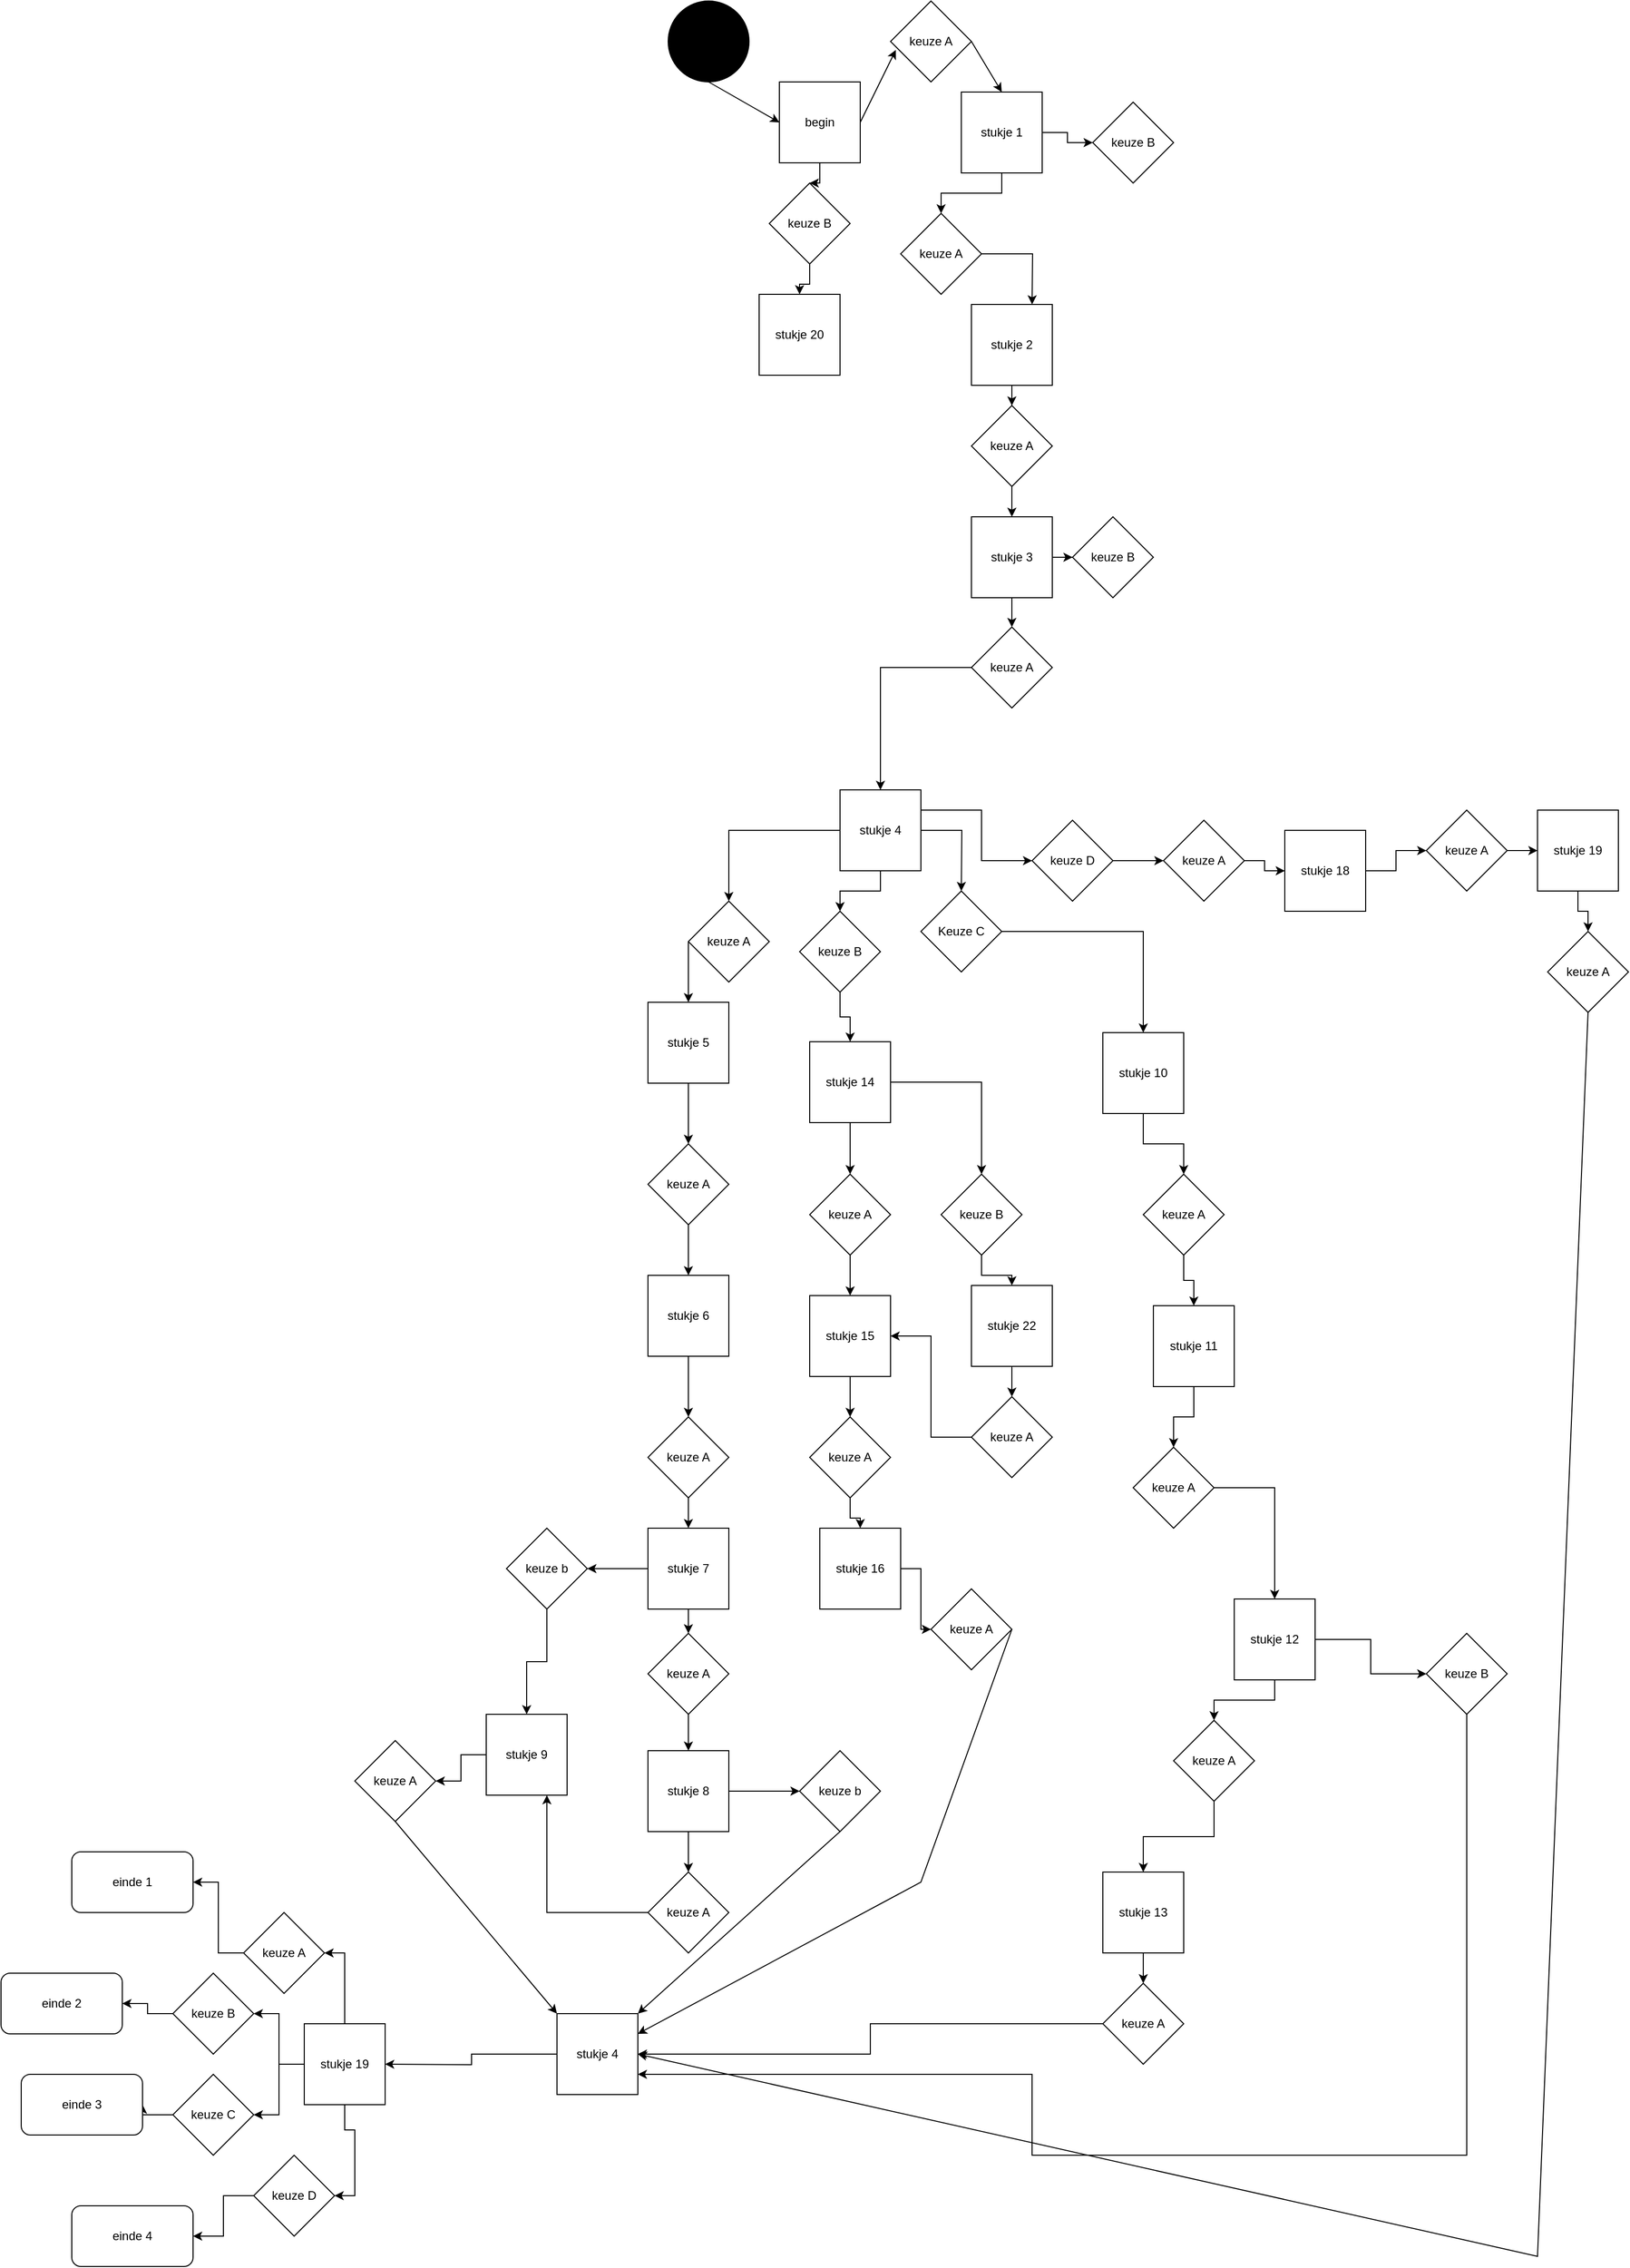 <mxfile version="22.0.0" type="device">
  <diagram name="Pagina-1" id="GnzxFn3cRSb0T_MMJsGV">
    <mxGraphModel dx="3827" dy="1617" grid="1" gridSize="10" guides="1" tooltips="1" connect="1" arrows="1" fold="1" page="1" pageScale="1" pageWidth="827" pageHeight="1169" math="0" shadow="0">
      <root>
        <mxCell id="0" />
        <mxCell id="1" parent="0" />
        <mxCell id="4im4NbG-fQseT-FAdjms-1" value="" style="ellipse;whiteSpace=wrap;html=1;aspect=fixed;strokeColor=#000000;fillColor=#000000;" vertex="1" parent="1">
          <mxGeometry x="60" y="60" width="80" height="80" as="geometry" />
        </mxCell>
        <mxCell id="4im4NbG-fQseT-FAdjms-2" value="" style="endArrow=classic;html=1;rounded=0;exitX=0.5;exitY=1;exitDx=0;exitDy=0;" edge="1" parent="1" source="4im4NbG-fQseT-FAdjms-1">
          <mxGeometry width="50" height="50" relative="1" as="geometry">
            <mxPoint x="390" y="300" as="sourcePoint" />
            <mxPoint x="170" y="180" as="targetPoint" />
          </mxGeometry>
        </mxCell>
        <mxCell id="4im4NbG-fQseT-FAdjms-14" value="" style="edgeStyle=orthogonalEdgeStyle;rounded=0;orthogonalLoop=1;jettySize=auto;html=1;" edge="1" parent="1" source="4im4NbG-fQseT-FAdjms-3" target="4im4NbG-fQseT-FAdjms-13">
          <mxGeometry relative="1" as="geometry" />
        </mxCell>
        <mxCell id="4im4NbG-fQseT-FAdjms-3" value="begin" style="whiteSpace=wrap;html=1;aspect=fixed;" vertex="1" parent="1">
          <mxGeometry x="170" y="140" width="80" height="80" as="geometry" />
        </mxCell>
        <mxCell id="4im4NbG-fQseT-FAdjms-5" value="" style="endArrow=classic;html=1;rounded=0;exitX=1;exitY=0.5;exitDx=0;exitDy=0;entryX=0.065;entryY=0.605;entryDx=0;entryDy=0;entryPerimeter=0;" edge="1" parent="1" source="4im4NbG-fQseT-FAdjms-3" target="4im4NbG-fQseT-FAdjms-10">
          <mxGeometry width="50" height="50" relative="1" as="geometry">
            <mxPoint x="390" y="300" as="sourcePoint" />
            <mxPoint x="290" y="190" as="targetPoint" />
          </mxGeometry>
        </mxCell>
        <mxCell id="4im4NbG-fQseT-FAdjms-9" value="" style="edgeStyle=orthogonalEdgeStyle;rounded=0;orthogonalLoop=1;jettySize=auto;html=1;" edge="1" parent="1" source="4im4NbG-fQseT-FAdjms-6" target="4im4NbG-fQseT-FAdjms-8">
          <mxGeometry relative="1" as="geometry" />
        </mxCell>
        <mxCell id="4im4NbG-fQseT-FAdjms-24" value="" style="edgeStyle=orthogonalEdgeStyle;rounded=0;orthogonalLoop=1;jettySize=auto;html=1;" edge="1" parent="1" source="4im4NbG-fQseT-FAdjms-6" target="4im4NbG-fQseT-FAdjms-23">
          <mxGeometry relative="1" as="geometry" />
        </mxCell>
        <mxCell id="4im4NbG-fQseT-FAdjms-6" value="stukje 1" style="whiteSpace=wrap;html=1;aspect=fixed;" vertex="1" parent="1">
          <mxGeometry x="350" y="150" width="80" height="80" as="geometry" />
        </mxCell>
        <mxCell id="4im4NbG-fQseT-FAdjms-18" style="edgeStyle=orthogonalEdgeStyle;rounded=0;orthogonalLoop=1;jettySize=auto;html=1;" edge="1" parent="1" source="4im4NbG-fQseT-FAdjms-8">
          <mxGeometry relative="1" as="geometry">
            <mxPoint x="420" y="360" as="targetPoint" />
          </mxGeometry>
        </mxCell>
        <mxCell id="4im4NbG-fQseT-FAdjms-8" value="keuze A" style="rhombus;whiteSpace=wrap;html=1;" vertex="1" parent="1">
          <mxGeometry x="290" y="270" width="80" height="80" as="geometry" />
        </mxCell>
        <mxCell id="4im4NbG-fQseT-FAdjms-10" value="keuze A" style="rhombus;whiteSpace=wrap;html=1;" vertex="1" parent="1">
          <mxGeometry x="280" y="60" width="80" height="80" as="geometry" />
        </mxCell>
        <mxCell id="4im4NbG-fQseT-FAdjms-12" value="" style="endArrow=classic;html=1;rounded=0;exitX=1;exitY=0.5;exitDx=0;exitDy=0;" edge="1" parent="1" source="4im4NbG-fQseT-FAdjms-10">
          <mxGeometry width="50" height="50" relative="1" as="geometry">
            <mxPoint x="390" y="300" as="sourcePoint" />
            <mxPoint x="390" y="150" as="targetPoint" />
          </mxGeometry>
        </mxCell>
        <mxCell id="4im4NbG-fQseT-FAdjms-16" value="" style="edgeStyle=orthogonalEdgeStyle;rounded=0;orthogonalLoop=1;jettySize=auto;html=1;" edge="1" parent="1" source="4im4NbG-fQseT-FAdjms-13" target="4im4NbG-fQseT-FAdjms-15">
          <mxGeometry relative="1" as="geometry" />
        </mxCell>
        <mxCell id="4im4NbG-fQseT-FAdjms-13" value="keuze B" style="rhombus;whiteSpace=wrap;html=1;" vertex="1" parent="1">
          <mxGeometry x="160" y="240" width="80" height="80" as="geometry" />
        </mxCell>
        <mxCell id="4im4NbG-fQseT-FAdjms-15" value="stukje 20" style="whiteSpace=wrap;html=1;aspect=fixed;" vertex="1" parent="1">
          <mxGeometry x="150" y="350" width="80" height="80" as="geometry" />
        </mxCell>
        <mxCell id="4im4NbG-fQseT-FAdjms-20" value="" style="edgeStyle=orthogonalEdgeStyle;rounded=0;orthogonalLoop=1;jettySize=auto;html=1;" edge="1" parent="1" source="4im4NbG-fQseT-FAdjms-17" target="4im4NbG-fQseT-FAdjms-19">
          <mxGeometry relative="1" as="geometry" />
        </mxCell>
        <mxCell id="4im4NbG-fQseT-FAdjms-17" value="stukje 2" style="whiteSpace=wrap;html=1;aspect=fixed;" vertex="1" parent="1">
          <mxGeometry x="360" y="360" width="80" height="80" as="geometry" />
        </mxCell>
        <mxCell id="4im4NbG-fQseT-FAdjms-22" value="" style="edgeStyle=orthogonalEdgeStyle;rounded=0;orthogonalLoop=1;jettySize=auto;html=1;" edge="1" parent="1" source="4im4NbG-fQseT-FAdjms-19" target="4im4NbG-fQseT-FAdjms-21">
          <mxGeometry relative="1" as="geometry" />
        </mxCell>
        <mxCell id="4im4NbG-fQseT-FAdjms-19" value="keuze A" style="rhombus;whiteSpace=wrap;html=1;" vertex="1" parent="1">
          <mxGeometry x="360" y="460" width="80" height="80" as="geometry" />
        </mxCell>
        <mxCell id="4im4NbG-fQseT-FAdjms-26" value="" style="edgeStyle=orthogonalEdgeStyle;rounded=0;orthogonalLoop=1;jettySize=auto;html=1;" edge="1" parent="1" source="4im4NbG-fQseT-FAdjms-21" target="4im4NbG-fQseT-FAdjms-25">
          <mxGeometry relative="1" as="geometry" />
        </mxCell>
        <mxCell id="4im4NbG-fQseT-FAdjms-30" value="" style="edgeStyle=orthogonalEdgeStyle;rounded=0;orthogonalLoop=1;jettySize=auto;html=1;" edge="1" parent="1" source="4im4NbG-fQseT-FAdjms-21" target="4im4NbG-fQseT-FAdjms-29">
          <mxGeometry relative="1" as="geometry" />
        </mxCell>
        <mxCell id="4im4NbG-fQseT-FAdjms-21" value="stukje 3" style="whiteSpace=wrap;html=1;aspect=fixed;" vertex="1" parent="1">
          <mxGeometry x="360" y="570" width="80" height="80" as="geometry" />
        </mxCell>
        <mxCell id="4im4NbG-fQseT-FAdjms-23" value="keuze B" style="rhombus;whiteSpace=wrap;html=1;" vertex="1" parent="1">
          <mxGeometry x="480" y="160" width="80" height="80" as="geometry" />
        </mxCell>
        <mxCell id="4im4NbG-fQseT-FAdjms-28" value="" style="edgeStyle=orthogonalEdgeStyle;rounded=0;orthogonalLoop=1;jettySize=auto;html=1;" edge="1" parent="1" source="4im4NbG-fQseT-FAdjms-25" target="4im4NbG-fQseT-FAdjms-27">
          <mxGeometry relative="1" as="geometry" />
        </mxCell>
        <mxCell id="4im4NbG-fQseT-FAdjms-25" value="keuze A" style="rhombus;whiteSpace=wrap;html=1;" vertex="1" parent="1">
          <mxGeometry x="360" y="679" width="80" height="80" as="geometry" />
        </mxCell>
        <mxCell id="4im4NbG-fQseT-FAdjms-32" style="edgeStyle=orthogonalEdgeStyle;rounded=0;orthogonalLoop=1;jettySize=auto;html=1;entryX=0.5;entryY=0;entryDx=0;entryDy=0;" edge="1" parent="1" source="4im4NbG-fQseT-FAdjms-27" target="4im4NbG-fQseT-FAdjms-31">
          <mxGeometry relative="1" as="geometry" />
        </mxCell>
        <mxCell id="4im4NbG-fQseT-FAdjms-34" style="edgeStyle=orthogonalEdgeStyle;rounded=0;orthogonalLoop=1;jettySize=auto;html=1;entryX=0.5;entryY=0;entryDx=0;entryDy=0;" edge="1" parent="1" source="4im4NbG-fQseT-FAdjms-27" target="4im4NbG-fQseT-FAdjms-33">
          <mxGeometry relative="1" as="geometry" />
        </mxCell>
        <mxCell id="4im4NbG-fQseT-FAdjms-36" style="edgeStyle=orthogonalEdgeStyle;rounded=0;orthogonalLoop=1;jettySize=auto;html=1;" edge="1" parent="1" source="4im4NbG-fQseT-FAdjms-27">
          <mxGeometry relative="1" as="geometry">
            <mxPoint x="350" y="940" as="targetPoint" />
          </mxGeometry>
        </mxCell>
        <mxCell id="4im4NbG-fQseT-FAdjms-38" style="edgeStyle=orthogonalEdgeStyle;rounded=0;orthogonalLoop=1;jettySize=auto;html=1;entryX=0;entryY=0.5;entryDx=0;entryDy=0;" edge="1" parent="1" source="4im4NbG-fQseT-FAdjms-27" target="4im4NbG-fQseT-FAdjms-37">
          <mxGeometry relative="1" as="geometry">
            <Array as="points">
              <mxPoint x="370" y="860" />
              <mxPoint x="370" y="910" />
            </Array>
          </mxGeometry>
        </mxCell>
        <mxCell id="4im4NbG-fQseT-FAdjms-27" value="stukje 4" style="whiteSpace=wrap;html=1;aspect=fixed;" vertex="1" parent="1">
          <mxGeometry x="230" y="840" width="80" height="80" as="geometry" />
        </mxCell>
        <mxCell id="4im4NbG-fQseT-FAdjms-29" value="keuze B" style="rhombus;whiteSpace=wrap;html=1;" vertex="1" parent="1">
          <mxGeometry x="460" y="570" width="80" height="80" as="geometry" />
        </mxCell>
        <mxCell id="4im4NbG-fQseT-FAdjms-31" value="keuze A" style="rhombus;whiteSpace=wrap;html=1;" vertex="1" parent="1">
          <mxGeometry x="80" y="950" width="80" height="80" as="geometry" />
        </mxCell>
        <mxCell id="4im4NbG-fQseT-FAdjms-94" value="" style="edgeStyle=orthogonalEdgeStyle;rounded=0;orthogonalLoop=1;jettySize=auto;html=1;" edge="1" parent="1" source="4im4NbG-fQseT-FAdjms-33" target="4im4NbG-fQseT-FAdjms-93">
          <mxGeometry relative="1" as="geometry" />
        </mxCell>
        <mxCell id="4im4NbG-fQseT-FAdjms-33" value="keuze B" style="rhombus;whiteSpace=wrap;html=1;" vertex="1" parent="1">
          <mxGeometry x="190" y="960" width="80" height="80" as="geometry" />
        </mxCell>
        <mxCell id="4im4NbG-fQseT-FAdjms-74" value="" style="edgeStyle=orthogonalEdgeStyle;rounded=0;orthogonalLoop=1;jettySize=auto;html=1;" edge="1" parent="1" source="4im4NbG-fQseT-FAdjms-35" target="4im4NbG-fQseT-FAdjms-73">
          <mxGeometry relative="1" as="geometry" />
        </mxCell>
        <mxCell id="4im4NbG-fQseT-FAdjms-35" value="Keuze C" style="rhombus;whiteSpace=wrap;html=1;" vertex="1" parent="1">
          <mxGeometry x="310" y="940" width="80" height="80" as="geometry" />
        </mxCell>
        <mxCell id="4im4NbG-fQseT-FAdjms-117" value="" style="edgeStyle=orthogonalEdgeStyle;rounded=0;orthogonalLoop=1;jettySize=auto;html=1;" edge="1" parent="1" source="4im4NbG-fQseT-FAdjms-37" target="4im4NbG-fQseT-FAdjms-116">
          <mxGeometry relative="1" as="geometry" />
        </mxCell>
        <mxCell id="4im4NbG-fQseT-FAdjms-37" value="keuze D" style="rhombus;whiteSpace=wrap;html=1;" vertex="1" parent="1">
          <mxGeometry x="420" y="870" width="80" height="80" as="geometry" />
        </mxCell>
        <mxCell id="4im4NbG-fQseT-FAdjms-43" style="edgeStyle=orthogonalEdgeStyle;rounded=0;orthogonalLoop=1;jettySize=auto;html=1;entryX=0.5;entryY=0;entryDx=0;entryDy=0;" edge="1" parent="1" source="4im4NbG-fQseT-FAdjms-39" target="4im4NbG-fQseT-FAdjms-42">
          <mxGeometry relative="1" as="geometry" />
        </mxCell>
        <mxCell id="4im4NbG-fQseT-FAdjms-39" value="stukje 5" style="whiteSpace=wrap;html=1;aspect=fixed;" vertex="1" parent="1">
          <mxGeometry x="40" y="1050" width="80" height="80" as="geometry" />
        </mxCell>
        <mxCell id="4im4NbG-fQseT-FAdjms-41" value="" style="endArrow=classic;html=1;rounded=0;exitX=0;exitY=0.5;exitDx=0;exitDy=0;entryX=0.5;entryY=0;entryDx=0;entryDy=0;" edge="1" parent="1" source="4im4NbG-fQseT-FAdjms-31" target="4im4NbG-fQseT-FAdjms-39">
          <mxGeometry width="50" height="50" relative="1" as="geometry">
            <mxPoint x="390" y="1050" as="sourcePoint" />
            <mxPoint x="440" y="1000" as="targetPoint" />
          </mxGeometry>
        </mxCell>
        <mxCell id="4im4NbG-fQseT-FAdjms-45" value="" style="edgeStyle=orthogonalEdgeStyle;rounded=0;orthogonalLoop=1;jettySize=auto;html=1;" edge="1" parent="1" source="4im4NbG-fQseT-FAdjms-42" target="4im4NbG-fQseT-FAdjms-44">
          <mxGeometry relative="1" as="geometry" />
        </mxCell>
        <mxCell id="4im4NbG-fQseT-FAdjms-42" value="keuze A" style="rhombus;whiteSpace=wrap;html=1;" vertex="1" parent="1">
          <mxGeometry x="40" y="1190" width="80" height="80" as="geometry" />
        </mxCell>
        <mxCell id="4im4NbG-fQseT-FAdjms-48" style="edgeStyle=orthogonalEdgeStyle;rounded=0;orthogonalLoop=1;jettySize=auto;html=1;entryX=0.5;entryY=0;entryDx=0;entryDy=0;" edge="1" parent="1" source="4im4NbG-fQseT-FAdjms-44" target="4im4NbG-fQseT-FAdjms-47">
          <mxGeometry relative="1" as="geometry" />
        </mxCell>
        <mxCell id="4im4NbG-fQseT-FAdjms-44" value="stukje 6" style="whiteSpace=wrap;html=1;aspect=fixed;" vertex="1" parent="1">
          <mxGeometry x="40" y="1320" width="80" height="80" as="geometry" />
        </mxCell>
        <mxCell id="4im4NbG-fQseT-FAdjms-50" value="" style="edgeStyle=orthogonalEdgeStyle;rounded=0;orthogonalLoop=1;jettySize=auto;html=1;" edge="1" parent="1" source="4im4NbG-fQseT-FAdjms-47" target="4im4NbG-fQseT-FAdjms-49">
          <mxGeometry relative="1" as="geometry" />
        </mxCell>
        <mxCell id="4im4NbG-fQseT-FAdjms-47" value="keuze A" style="rhombus;whiteSpace=wrap;html=1;" vertex="1" parent="1">
          <mxGeometry x="40" y="1460" width="80" height="80" as="geometry" />
        </mxCell>
        <mxCell id="4im4NbG-fQseT-FAdjms-52" value="" style="edgeStyle=orthogonalEdgeStyle;rounded=0;orthogonalLoop=1;jettySize=auto;html=1;" edge="1" parent="1" source="4im4NbG-fQseT-FAdjms-49" target="4im4NbG-fQseT-FAdjms-51">
          <mxGeometry relative="1" as="geometry" />
        </mxCell>
        <mxCell id="4im4NbG-fQseT-FAdjms-56" value="" style="edgeStyle=orthogonalEdgeStyle;rounded=0;orthogonalLoop=1;jettySize=auto;html=1;" edge="1" parent="1" source="4im4NbG-fQseT-FAdjms-49" target="4im4NbG-fQseT-FAdjms-55">
          <mxGeometry relative="1" as="geometry" />
        </mxCell>
        <mxCell id="4im4NbG-fQseT-FAdjms-49" value="stukje 7" style="whiteSpace=wrap;html=1;aspect=fixed;" vertex="1" parent="1">
          <mxGeometry x="40" y="1570" width="80" height="80" as="geometry" />
        </mxCell>
        <mxCell id="4im4NbG-fQseT-FAdjms-54" value="" style="edgeStyle=orthogonalEdgeStyle;rounded=0;orthogonalLoop=1;jettySize=auto;html=1;" edge="1" parent="1" source="4im4NbG-fQseT-FAdjms-51" target="4im4NbG-fQseT-FAdjms-53">
          <mxGeometry relative="1" as="geometry" />
        </mxCell>
        <mxCell id="4im4NbG-fQseT-FAdjms-51" value="keuze A" style="rhombus;whiteSpace=wrap;html=1;" vertex="1" parent="1">
          <mxGeometry x="40" y="1674" width="80" height="80" as="geometry" />
        </mxCell>
        <mxCell id="4im4NbG-fQseT-FAdjms-61" value="" style="edgeStyle=orthogonalEdgeStyle;rounded=0;orthogonalLoop=1;jettySize=auto;html=1;" edge="1" parent="1" source="4im4NbG-fQseT-FAdjms-53" target="4im4NbG-fQseT-FAdjms-60">
          <mxGeometry relative="1" as="geometry" />
        </mxCell>
        <mxCell id="4im4NbG-fQseT-FAdjms-64" value="" style="edgeStyle=orthogonalEdgeStyle;rounded=0;orthogonalLoop=1;jettySize=auto;html=1;" edge="1" parent="1" source="4im4NbG-fQseT-FAdjms-53" target="4im4NbG-fQseT-FAdjms-63">
          <mxGeometry relative="1" as="geometry" />
        </mxCell>
        <mxCell id="4im4NbG-fQseT-FAdjms-53" value="stukje 8" style="whiteSpace=wrap;html=1;aspect=fixed;" vertex="1" parent="1">
          <mxGeometry x="40" y="1790" width="80" height="80" as="geometry" />
        </mxCell>
        <mxCell id="4im4NbG-fQseT-FAdjms-58" value="" style="edgeStyle=orthogonalEdgeStyle;rounded=0;orthogonalLoop=1;jettySize=auto;html=1;" edge="1" parent="1" source="4im4NbG-fQseT-FAdjms-55" target="4im4NbG-fQseT-FAdjms-57">
          <mxGeometry relative="1" as="geometry" />
        </mxCell>
        <mxCell id="4im4NbG-fQseT-FAdjms-55" value="keuze b" style="rhombus;whiteSpace=wrap;html=1;" vertex="1" parent="1">
          <mxGeometry x="-100" y="1570" width="80" height="80" as="geometry" />
        </mxCell>
        <mxCell id="4im4NbG-fQseT-FAdjms-70" value="" style="edgeStyle=orthogonalEdgeStyle;rounded=0;orthogonalLoop=1;jettySize=auto;html=1;" edge="1" parent="1" source="4im4NbG-fQseT-FAdjms-57" target="4im4NbG-fQseT-FAdjms-69">
          <mxGeometry relative="1" as="geometry" />
        </mxCell>
        <mxCell id="4im4NbG-fQseT-FAdjms-57" value="stukje 9" style="whiteSpace=wrap;html=1;aspect=fixed;" vertex="1" parent="1">
          <mxGeometry x="-120" y="1754" width="80" height="80" as="geometry" />
        </mxCell>
        <mxCell id="4im4NbG-fQseT-FAdjms-62" style="edgeStyle=orthogonalEdgeStyle;rounded=0;orthogonalLoop=1;jettySize=auto;html=1;entryX=0.75;entryY=1;entryDx=0;entryDy=0;" edge="1" parent="1" source="4im4NbG-fQseT-FAdjms-60" target="4im4NbG-fQseT-FAdjms-57">
          <mxGeometry relative="1" as="geometry" />
        </mxCell>
        <mxCell id="4im4NbG-fQseT-FAdjms-60" value="keuze A" style="rhombus;whiteSpace=wrap;html=1;" vertex="1" parent="1">
          <mxGeometry x="40" y="1910" width="80" height="80" as="geometry" />
        </mxCell>
        <mxCell id="4im4NbG-fQseT-FAdjms-63" value="keuze b" style="rhombus;whiteSpace=wrap;html=1;" vertex="1" parent="1">
          <mxGeometry x="190" y="1790" width="80" height="80" as="geometry" />
        </mxCell>
        <mxCell id="4im4NbG-fQseT-FAdjms-129" style="edgeStyle=orthogonalEdgeStyle;rounded=0;orthogonalLoop=1;jettySize=auto;html=1;" edge="1" parent="1" source="4im4NbG-fQseT-FAdjms-67">
          <mxGeometry relative="1" as="geometry">
            <mxPoint x="-220" y="2100" as="targetPoint" />
          </mxGeometry>
        </mxCell>
        <mxCell id="4im4NbG-fQseT-FAdjms-67" value="stukje 4" style="whiteSpace=wrap;html=1;aspect=fixed;" vertex="1" parent="1">
          <mxGeometry x="-50" y="2050" width="80" height="80" as="geometry" />
        </mxCell>
        <mxCell id="4im4NbG-fQseT-FAdjms-68" value="" style="endArrow=classic;html=1;rounded=0;exitX=0.5;exitY=1;exitDx=0;exitDy=0;entryX=1;entryY=0;entryDx=0;entryDy=0;" edge="1" parent="1" source="4im4NbG-fQseT-FAdjms-63" target="4im4NbG-fQseT-FAdjms-67">
          <mxGeometry width="50" height="50" relative="1" as="geometry">
            <mxPoint x="130" y="1910" as="sourcePoint" />
            <mxPoint x="180" y="1860" as="targetPoint" />
          </mxGeometry>
        </mxCell>
        <mxCell id="4im4NbG-fQseT-FAdjms-69" value="keuze A" style="rhombus;whiteSpace=wrap;html=1;" vertex="1" parent="1">
          <mxGeometry x="-250" y="1780" width="80" height="80" as="geometry" />
        </mxCell>
        <mxCell id="4im4NbG-fQseT-FAdjms-72" value="" style="endArrow=classic;html=1;rounded=0;exitX=0.5;exitY=1;exitDx=0;exitDy=0;entryX=0;entryY=0;entryDx=0;entryDy=0;" edge="1" parent="1" source="4im4NbG-fQseT-FAdjms-69" target="4im4NbG-fQseT-FAdjms-67">
          <mxGeometry width="50" height="50" relative="1" as="geometry">
            <mxPoint x="130" y="1910" as="sourcePoint" />
            <mxPoint x="180" y="1860" as="targetPoint" />
          </mxGeometry>
        </mxCell>
        <mxCell id="4im4NbG-fQseT-FAdjms-76" value="" style="edgeStyle=orthogonalEdgeStyle;rounded=0;orthogonalLoop=1;jettySize=auto;html=1;" edge="1" parent="1" source="4im4NbG-fQseT-FAdjms-73" target="4im4NbG-fQseT-FAdjms-75">
          <mxGeometry relative="1" as="geometry" />
        </mxCell>
        <mxCell id="4im4NbG-fQseT-FAdjms-73" value="stukje 10" style="whiteSpace=wrap;html=1;aspect=fixed;" vertex="1" parent="1">
          <mxGeometry x="490" y="1080" width="80" height="80" as="geometry" />
        </mxCell>
        <mxCell id="4im4NbG-fQseT-FAdjms-78" value="" style="edgeStyle=orthogonalEdgeStyle;rounded=0;orthogonalLoop=1;jettySize=auto;html=1;" edge="1" parent="1" source="4im4NbG-fQseT-FAdjms-75" target="4im4NbG-fQseT-FAdjms-77">
          <mxGeometry relative="1" as="geometry" />
        </mxCell>
        <mxCell id="4im4NbG-fQseT-FAdjms-75" value="keuze A" style="rhombus;whiteSpace=wrap;html=1;" vertex="1" parent="1">
          <mxGeometry x="530" y="1220" width="80" height="80" as="geometry" />
        </mxCell>
        <mxCell id="4im4NbG-fQseT-FAdjms-80" value="" style="edgeStyle=orthogonalEdgeStyle;rounded=0;orthogonalLoop=1;jettySize=auto;html=1;" edge="1" parent="1" source="4im4NbG-fQseT-FAdjms-77" target="4im4NbG-fQseT-FAdjms-79">
          <mxGeometry relative="1" as="geometry" />
        </mxCell>
        <mxCell id="4im4NbG-fQseT-FAdjms-77" value="stukje 11" style="whiteSpace=wrap;html=1;aspect=fixed;" vertex="1" parent="1">
          <mxGeometry x="540" y="1350" width="80" height="80" as="geometry" />
        </mxCell>
        <mxCell id="4im4NbG-fQseT-FAdjms-82" value="" style="edgeStyle=orthogonalEdgeStyle;rounded=0;orthogonalLoop=1;jettySize=auto;html=1;" edge="1" parent="1" source="4im4NbG-fQseT-FAdjms-79" target="4im4NbG-fQseT-FAdjms-81">
          <mxGeometry relative="1" as="geometry" />
        </mxCell>
        <mxCell id="4im4NbG-fQseT-FAdjms-79" value="keuze A" style="rhombus;whiteSpace=wrap;html=1;" vertex="1" parent="1">
          <mxGeometry x="520" y="1490" width="80" height="80" as="geometry" />
        </mxCell>
        <mxCell id="4im4NbG-fQseT-FAdjms-84" value="" style="edgeStyle=orthogonalEdgeStyle;rounded=0;orthogonalLoop=1;jettySize=auto;html=1;" edge="1" parent="1" source="4im4NbG-fQseT-FAdjms-81" target="4im4NbG-fQseT-FAdjms-83">
          <mxGeometry relative="1" as="geometry" />
        </mxCell>
        <mxCell id="4im4NbG-fQseT-FAdjms-88" style="edgeStyle=orthogonalEdgeStyle;rounded=0;orthogonalLoop=1;jettySize=auto;html=1;entryX=0;entryY=0.5;entryDx=0;entryDy=0;" edge="1" parent="1" source="4im4NbG-fQseT-FAdjms-81" target="4im4NbG-fQseT-FAdjms-87">
          <mxGeometry relative="1" as="geometry" />
        </mxCell>
        <mxCell id="4im4NbG-fQseT-FAdjms-81" value="stukje 12" style="whiteSpace=wrap;html=1;aspect=fixed;" vertex="1" parent="1">
          <mxGeometry x="620" y="1640" width="80" height="80" as="geometry" />
        </mxCell>
        <mxCell id="4im4NbG-fQseT-FAdjms-86" value="" style="edgeStyle=orthogonalEdgeStyle;rounded=0;orthogonalLoop=1;jettySize=auto;html=1;" edge="1" parent="1" source="4im4NbG-fQseT-FAdjms-83" target="4im4NbG-fQseT-FAdjms-85">
          <mxGeometry relative="1" as="geometry" />
        </mxCell>
        <mxCell id="4im4NbG-fQseT-FAdjms-83" value="keuze A" style="rhombus;whiteSpace=wrap;html=1;" vertex="1" parent="1">
          <mxGeometry x="560" y="1760" width="80" height="80" as="geometry" />
        </mxCell>
        <mxCell id="4im4NbG-fQseT-FAdjms-91" value="" style="edgeStyle=orthogonalEdgeStyle;rounded=0;orthogonalLoop=1;jettySize=auto;html=1;" edge="1" parent="1" source="4im4NbG-fQseT-FAdjms-85" target="4im4NbG-fQseT-FAdjms-90">
          <mxGeometry relative="1" as="geometry" />
        </mxCell>
        <mxCell id="4im4NbG-fQseT-FAdjms-85" value="stukje 13" style="whiteSpace=wrap;html=1;aspect=fixed;" vertex="1" parent="1">
          <mxGeometry x="490" y="1910" width="80" height="80" as="geometry" />
        </mxCell>
        <mxCell id="4im4NbG-fQseT-FAdjms-89" style="edgeStyle=orthogonalEdgeStyle;rounded=0;orthogonalLoop=1;jettySize=auto;html=1;entryX=1;entryY=0.75;entryDx=0;entryDy=0;" edge="1" parent="1" source="4im4NbG-fQseT-FAdjms-87" target="4im4NbG-fQseT-FAdjms-67">
          <mxGeometry relative="1" as="geometry">
            <Array as="points">
              <mxPoint x="850" y="2190" />
              <mxPoint x="420" y="2190" />
              <mxPoint x="420" y="2110" />
            </Array>
          </mxGeometry>
        </mxCell>
        <mxCell id="4im4NbG-fQseT-FAdjms-87" value="keuze B" style="rhombus;whiteSpace=wrap;html=1;" vertex="1" parent="1">
          <mxGeometry x="810" y="1674" width="80" height="80" as="geometry" />
        </mxCell>
        <mxCell id="4im4NbG-fQseT-FAdjms-92" style="edgeStyle=orthogonalEdgeStyle;rounded=0;orthogonalLoop=1;jettySize=auto;html=1;entryX=1;entryY=0.5;entryDx=0;entryDy=0;" edge="1" parent="1" source="4im4NbG-fQseT-FAdjms-90" target="4im4NbG-fQseT-FAdjms-67">
          <mxGeometry relative="1" as="geometry" />
        </mxCell>
        <mxCell id="4im4NbG-fQseT-FAdjms-90" value="keuze A" style="rhombus;whiteSpace=wrap;html=1;" vertex="1" parent="1">
          <mxGeometry x="490" y="2020" width="80" height="80" as="geometry" />
        </mxCell>
        <mxCell id="4im4NbG-fQseT-FAdjms-96" value="" style="edgeStyle=orthogonalEdgeStyle;rounded=0;orthogonalLoop=1;jettySize=auto;html=1;" edge="1" parent="1" source="4im4NbG-fQseT-FAdjms-93" target="4im4NbG-fQseT-FAdjms-95">
          <mxGeometry relative="1" as="geometry" />
        </mxCell>
        <mxCell id="4im4NbG-fQseT-FAdjms-100" style="edgeStyle=orthogonalEdgeStyle;rounded=0;orthogonalLoop=1;jettySize=auto;html=1;entryX=0.5;entryY=0;entryDx=0;entryDy=0;" edge="1" parent="1" source="4im4NbG-fQseT-FAdjms-93" target="4im4NbG-fQseT-FAdjms-99">
          <mxGeometry relative="1" as="geometry" />
        </mxCell>
        <mxCell id="4im4NbG-fQseT-FAdjms-93" value="stukje 14" style="whiteSpace=wrap;html=1;aspect=fixed;" vertex="1" parent="1">
          <mxGeometry x="200" y="1089" width="80" height="80" as="geometry" />
        </mxCell>
        <mxCell id="4im4NbG-fQseT-FAdjms-98" value="" style="edgeStyle=orthogonalEdgeStyle;rounded=0;orthogonalLoop=1;jettySize=auto;html=1;" edge="1" parent="1" source="4im4NbG-fQseT-FAdjms-95" target="4im4NbG-fQseT-FAdjms-97">
          <mxGeometry relative="1" as="geometry" />
        </mxCell>
        <mxCell id="4im4NbG-fQseT-FAdjms-95" value="keuze A" style="rhombus;whiteSpace=wrap;html=1;" vertex="1" parent="1">
          <mxGeometry x="200" y="1220" width="80" height="80" as="geometry" />
        </mxCell>
        <mxCell id="4im4NbG-fQseT-FAdjms-104" value="" style="edgeStyle=orthogonalEdgeStyle;rounded=0;orthogonalLoop=1;jettySize=auto;html=1;" edge="1" parent="1" source="4im4NbG-fQseT-FAdjms-97" target="4im4NbG-fQseT-FAdjms-103">
          <mxGeometry relative="1" as="geometry" />
        </mxCell>
        <mxCell id="4im4NbG-fQseT-FAdjms-97" value="stukje 15" style="whiteSpace=wrap;html=1;aspect=fixed;" vertex="1" parent="1">
          <mxGeometry x="200" y="1340" width="80" height="80" as="geometry" />
        </mxCell>
        <mxCell id="4im4NbG-fQseT-FAdjms-102" value="" style="edgeStyle=orthogonalEdgeStyle;rounded=0;orthogonalLoop=1;jettySize=auto;html=1;" edge="1" parent="1" source="4im4NbG-fQseT-FAdjms-99" target="4im4NbG-fQseT-FAdjms-101">
          <mxGeometry relative="1" as="geometry" />
        </mxCell>
        <mxCell id="4im4NbG-fQseT-FAdjms-99" value="keuze B" style="rhombus;whiteSpace=wrap;html=1;" vertex="1" parent="1">
          <mxGeometry x="330" y="1220" width="80" height="80" as="geometry" />
        </mxCell>
        <mxCell id="4im4NbG-fQseT-FAdjms-108" value="" style="edgeStyle=orthogonalEdgeStyle;rounded=0;orthogonalLoop=1;jettySize=auto;html=1;" edge="1" parent="1" source="4im4NbG-fQseT-FAdjms-101" target="4im4NbG-fQseT-FAdjms-107">
          <mxGeometry relative="1" as="geometry" />
        </mxCell>
        <mxCell id="4im4NbG-fQseT-FAdjms-101" value="stukje 22" style="whiteSpace=wrap;html=1;aspect=fixed;" vertex="1" parent="1">
          <mxGeometry x="360" y="1330" width="80" height="80" as="geometry" />
        </mxCell>
        <mxCell id="4im4NbG-fQseT-FAdjms-106" value="" style="edgeStyle=orthogonalEdgeStyle;rounded=0;orthogonalLoop=1;jettySize=auto;html=1;" edge="1" parent="1" source="4im4NbG-fQseT-FAdjms-103" target="4im4NbG-fQseT-FAdjms-105">
          <mxGeometry relative="1" as="geometry" />
        </mxCell>
        <mxCell id="4im4NbG-fQseT-FAdjms-103" value="keuze A" style="rhombus;whiteSpace=wrap;html=1;" vertex="1" parent="1">
          <mxGeometry x="200" y="1460" width="80" height="80" as="geometry" />
        </mxCell>
        <mxCell id="4im4NbG-fQseT-FAdjms-112" value="" style="edgeStyle=orthogonalEdgeStyle;rounded=0;orthogonalLoop=1;jettySize=auto;html=1;" edge="1" parent="1" source="4im4NbG-fQseT-FAdjms-105" target="4im4NbG-fQseT-FAdjms-111">
          <mxGeometry relative="1" as="geometry" />
        </mxCell>
        <mxCell id="4im4NbG-fQseT-FAdjms-105" value="stukje 16" style="whiteSpace=wrap;html=1;aspect=fixed;" vertex="1" parent="1">
          <mxGeometry x="210" y="1570" width="80" height="80" as="geometry" />
        </mxCell>
        <mxCell id="4im4NbG-fQseT-FAdjms-109" style="edgeStyle=orthogonalEdgeStyle;rounded=0;orthogonalLoop=1;jettySize=auto;html=1;entryX=1;entryY=0.5;entryDx=0;entryDy=0;" edge="1" parent="1" source="4im4NbG-fQseT-FAdjms-107" target="4im4NbG-fQseT-FAdjms-97">
          <mxGeometry relative="1" as="geometry" />
        </mxCell>
        <mxCell id="4im4NbG-fQseT-FAdjms-107" value="keuze A" style="rhombus;whiteSpace=wrap;html=1;" vertex="1" parent="1">
          <mxGeometry x="360" y="1440" width="80" height="80" as="geometry" />
        </mxCell>
        <mxCell id="4im4NbG-fQseT-FAdjms-111" value="keuze A" style="rhombus;whiteSpace=wrap;html=1;" vertex="1" parent="1">
          <mxGeometry x="320" y="1630" width="80" height="80" as="geometry" />
        </mxCell>
        <mxCell id="4im4NbG-fQseT-FAdjms-115" value="" style="endArrow=classic;html=1;rounded=0;exitX=1;exitY=0.5;exitDx=0;exitDy=0;entryX=1;entryY=0.25;entryDx=0;entryDy=0;" edge="1" parent="1" source="4im4NbG-fQseT-FAdjms-111" target="4im4NbG-fQseT-FAdjms-67">
          <mxGeometry width="50" height="50" relative="1" as="geometry">
            <mxPoint x="370" y="1960" as="sourcePoint" />
            <mxPoint x="420" y="1910" as="targetPoint" />
            <Array as="points">
              <mxPoint x="310" y="1920" />
            </Array>
          </mxGeometry>
        </mxCell>
        <mxCell id="4im4NbG-fQseT-FAdjms-119" value="" style="edgeStyle=orthogonalEdgeStyle;rounded=0;orthogonalLoop=1;jettySize=auto;html=1;" edge="1" parent="1" source="4im4NbG-fQseT-FAdjms-116" target="4im4NbG-fQseT-FAdjms-118">
          <mxGeometry relative="1" as="geometry" />
        </mxCell>
        <mxCell id="4im4NbG-fQseT-FAdjms-116" value="keuze A" style="rhombus;whiteSpace=wrap;html=1;" vertex="1" parent="1">
          <mxGeometry x="550" y="870" width="80" height="80" as="geometry" />
        </mxCell>
        <mxCell id="4im4NbG-fQseT-FAdjms-121" value="" style="edgeStyle=orthogonalEdgeStyle;rounded=0;orthogonalLoop=1;jettySize=auto;html=1;" edge="1" parent="1" source="4im4NbG-fQseT-FAdjms-118" target="4im4NbG-fQseT-FAdjms-120">
          <mxGeometry relative="1" as="geometry" />
        </mxCell>
        <mxCell id="4im4NbG-fQseT-FAdjms-118" value="stukje 18" style="whiteSpace=wrap;html=1;aspect=fixed;" vertex="1" parent="1">
          <mxGeometry x="670" y="880" width="80" height="80" as="geometry" />
        </mxCell>
        <mxCell id="4im4NbG-fQseT-FAdjms-123" value="" style="edgeStyle=orthogonalEdgeStyle;rounded=0;orthogonalLoop=1;jettySize=auto;html=1;" edge="1" parent="1" source="4im4NbG-fQseT-FAdjms-120" target="4im4NbG-fQseT-FAdjms-122">
          <mxGeometry relative="1" as="geometry" />
        </mxCell>
        <mxCell id="4im4NbG-fQseT-FAdjms-120" value="keuze A" style="rhombus;whiteSpace=wrap;html=1;" vertex="1" parent="1">
          <mxGeometry x="810" y="860" width="80" height="80" as="geometry" />
        </mxCell>
        <mxCell id="4im4NbG-fQseT-FAdjms-126" style="edgeStyle=orthogonalEdgeStyle;rounded=0;orthogonalLoop=1;jettySize=auto;html=1;entryX=0.5;entryY=0;entryDx=0;entryDy=0;" edge="1" parent="1" source="4im4NbG-fQseT-FAdjms-122" target="4im4NbG-fQseT-FAdjms-125">
          <mxGeometry relative="1" as="geometry">
            <mxPoint x="970" y="1080" as="targetPoint" />
          </mxGeometry>
        </mxCell>
        <mxCell id="4im4NbG-fQseT-FAdjms-122" value="stukje 19" style="whiteSpace=wrap;html=1;aspect=fixed;" vertex="1" parent="1">
          <mxGeometry x="920" y="860" width="80" height="80" as="geometry" />
        </mxCell>
        <mxCell id="4im4NbG-fQseT-FAdjms-125" value="keuze A" style="rhombus;whiteSpace=wrap;html=1;" vertex="1" parent="1">
          <mxGeometry x="930" y="980" width="80" height="80" as="geometry" />
        </mxCell>
        <mxCell id="4im4NbG-fQseT-FAdjms-127" value="" style="endArrow=classic;html=1;rounded=0;exitX=0.5;exitY=1;exitDx=0;exitDy=0;entryX=1;entryY=0.5;entryDx=0;entryDy=0;" edge="1" parent="1" source="4im4NbG-fQseT-FAdjms-125" target="4im4NbG-fQseT-FAdjms-67">
          <mxGeometry width="50" height="50" relative="1" as="geometry">
            <mxPoint x="610" y="1110" as="sourcePoint" />
            <mxPoint x="980" y="1570" as="targetPoint" />
            <Array as="points">
              <mxPoint x="920" y="2290" />
            </Array>
          </mxGeometry>
        </mxCell>
        <mxCell id="4im4NbG-fQseT-FAdjms-135" style="edgeStyle=orthogonalEdgeStyle;rounded=0;orthogonalLoop=1;jettySize=auto;html=1;entryX=1;entryY=0.5;entryDx=0;entryDy=0;" edge="1" parent="1" source="4im4NbG-fQseT-FAdjms-130" target="4im4NbG-fQseT-FAdjms-131">
          <mxGeometry relative="1" as="geometry" />
        </mxCell>
        <mxCell id="4im4NbG-fQseT-FAdjms-136" style="edgeStyle=orthogonalEdgeStyle;rounded=0;orthogonalLoop=1;jettySize=auto;html=1;entryX=1;entryY=0.5;entryDx=0;entryDy=0;" edge="1" parent="1" source="4im4NbG-fQseT-FAdjms-130" target="4im4NbG-fQseT-FAdjms-132">
          <mxGeometry relative="1" as="geometry" />
        </mxCell>
        <mxCell id="4im4NbG-fQseT-FAdjms-137" style="edgeStyle=orthogonalEdgeStyle;rounded=0;orthogonalLoop=1;jettySize=auto;html=1;entryX=1;entryY=0.5;entryDx=0;entryDy=0;" edge="1" parent="1" source="4im4NbG-fQseT-FAdjms-130" target="4im4NbG-fQseT-FAdjms-134">
          <mxGeometry relative="1" as="geometry" />
        </mxCell>
        <mxCell id="4im4NbG-fQseT-FAdjms-138" style="edgeStyle=orthogonalEdgeStyle;rounded=0;orthogonalLoop=1;jettySize=auto;html=1;entryX=1;entryY=0.5;entryDx=0;entryDy=0;" edge="1" parent="1" source="4im4NbG-fQseT-FAdjms-130" target="4im4NbG-fQseT-FAdjms-133">
          <mxGeometry relative="1" as="geometry" />
        </mxCell>
        <mxCell id="4im4NbG-fQseT-FAdjms-130" value="stukje 19" style="whiteSpace=wrap;html=1;aspect=fixed;" vertex="1" parent="1">
          <mxGeometry x="-300" y="2060" width="80" height="80" as="geometry" />
        </mxCell>
        <mxCell id="4im4NbG-fQseT-FAdjms-146" style="edgeStyle=orthogonalEdgeStyle;rounded=0;orthogonalLoop=1;jettySize=auto;html=1;entryX=1;entryY=0.5;entryDx=0;entryDy=0;" edge="1" parent="1" source="4im4NbG-fQseT-FAdjms-131" target="4im4NbG-fQseT-FAdjms-139">
          <mxGeometry relative="1" as="geometry" />
        </mxCell>
        <mxCell id="4im4NbG-fQseT-FAdjms-131" value="keuze A" style="rhombus;whiteSpace=wrap;html=1;" vertex="1" parent="1">
          <mxGeometry x="-360" y="1950" width="80" height="80" as="geometry" />
        </mxCell>
        <mxCell id="4im4NbG-fQseT-FAdjms-145" value="" style="edgeStyle=orthogonalEdgeStyle;rounded=0;orthogonalLoop=1;jettySize=auto;html=1;" edge="1" parent="1" source="4im4NbG-fQseT-FAdjms-132" target="4im4NbG-fQseT-FAdjms-140">
          <mxGeometry relative="1" as="geometry" />
        </mxCell>
        <mxCell id="4im4NbG-fQseT-FAdjms-132" value="keuze B" style="rhombus;whiteSpace=wrap;html=1;" vertex="1" parent="1">
          <mxGeometry x="-430" y="2010" width="80" height="80" as="geometry" />
        </mxCell>
        <mxCell id="4im4NbG-fQseT-FAdjms-144" style="edgeStyle=orthogonalEdgeStyle;rounded=0;orthogonalLoop=1;jettySize=auto;html=1;exitX=0;exitY=0.5;exitDx=0;exitDy=0;entryX=1;entryY=0.5;entryDx=0;entryDy=0;" edge="1" parent="1" source="4im4NbG-fQseT-FAdjms-133" target="4im4NbG-fQseT-FAdjms-141">
          <mxGeometry relative="1" as="geometry" />
        </mxCell>
        <mxCell id="4im4NbG-fQseT-FAdjms-133" value="keuze C" style="rhombus;whiteSpace=wrap;html=1;" vertex="1" parent="1">
          <mxGeometry x="-430" y="2110" width="80" height="80" as="geometry" />
        </mxCell>
        <mxCell id="4im4NbG-fQseT-FAdjms-143" style="edgeStyle=orthogonalEdgeStyle;rounded=0;orthogonalLoop=1;jettySize=auto;html=1;exitX=0;exitY=0.5;exitDx=0;exitDy=0;entryX=1;entryY=0.5;entryDx=0;entryDy=0;" edge="1" parent="1" source="4im4NbG-fQseT-FAdjms-134" target="4im4NbG-fQseT-FAdjms-142">
          <mxGeometry relative="1" as="geometry" />
        </mxCell>
        <mxCell id="4im4NbG-fQseT-FAdjms-134" value="keuze D" style="rhombus;whiteSpace=wrap;html=1;" vertex="1" parent="1">
          <mxGeometry x="-350" y="2190" width="80" height="80" as="geometry" />
        </mxCell>
        <mxCell id="4im4NbG-fQseT-FAdjms-139" value="einde 1" style="rounded=1;whiteSpace=wrap;html=1;" vertex="1" parent="1">
          <mxGeometry x="-530" y="1890" width="120" height="60" as="geometry" />
        </mxCell>
        <mxCell id="4im4NbG-fQseT-FAdjms-140" value="einde 2" style="rounded=1;whiteSpace=wrap;html=1;" vertex="1" parent="1">
          <mxGeometry x="-600" y="2010" width="120" height="60" as="geometry" />
        </mxCell>
        <mxCell id="4im4NbG-fQseT-FAdjms-141" value="einde 3" style="rounded=1;whiteSpace=wrap;html=1;" vertex="1" parent="1">
          <mxGeometry x="-580" y="2110" width="120" height="60" as="geometry" />
        </mxCell>
        <mxCell id="4im4NbG-fQseT-FAdjms-142" value="einde 4" style="rounded=1;whiteSpace=wrap;html=1;" vertex="1" parent="1">
          <mxGeometry x="-530" y="2240" width="120" height="60" as="geometry" />
        </mxCell>
      </root>
    </mxGraphModel>
  </diagram>
</mxfile>
